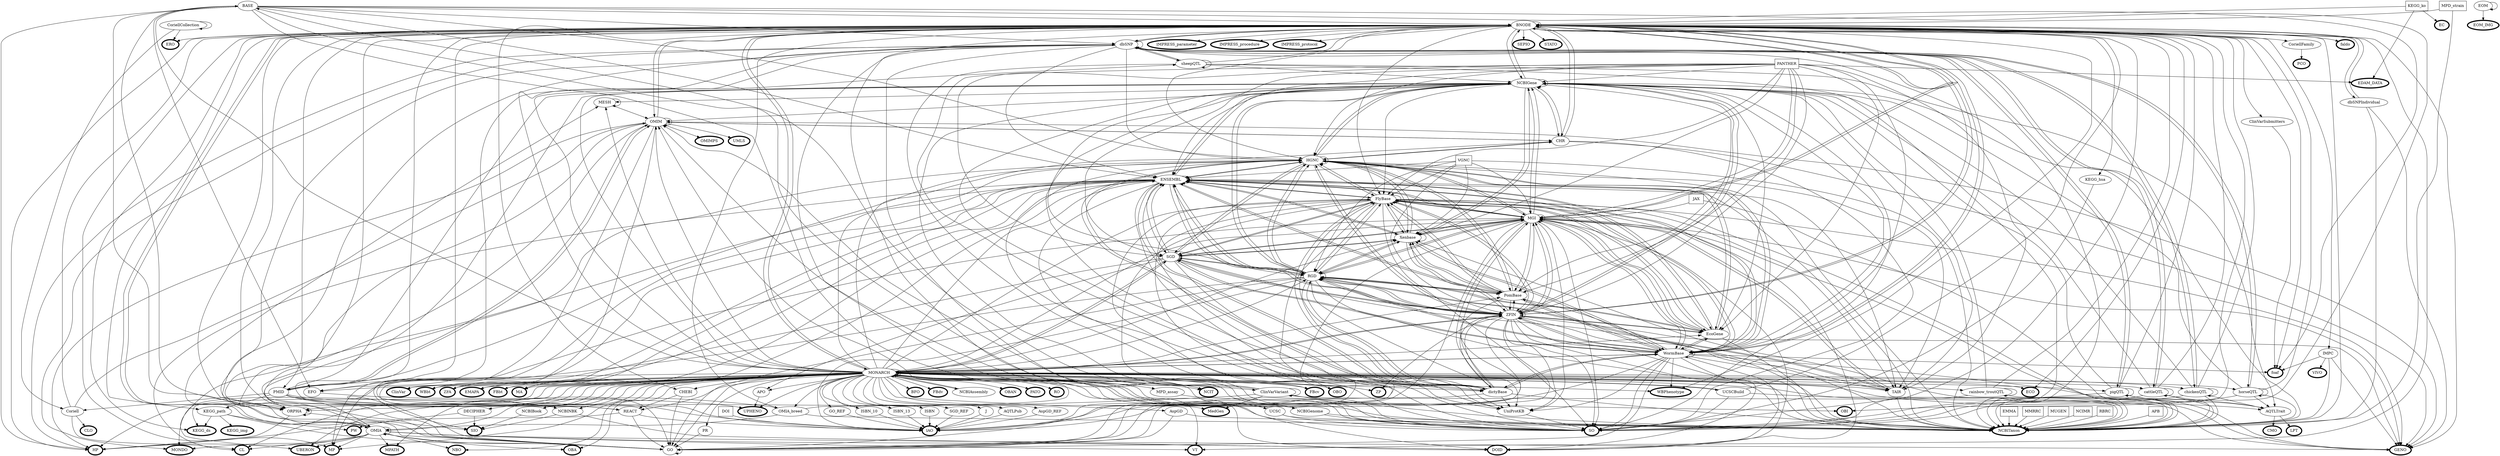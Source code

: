  digraph  {
/***
	Tue Aug 13 16:10:25 PDT 2019
	 
***/
	APB -> NCBITaxon ;
	APO -> UPHENO ;
	AQTLPub -> IAO ;
	AQTLTrait -> CMO ;
	AQTLTrait -> LPT ;
	AspGD -> GO ;
	AspGD -> NCBITaxon ;
	AspGD_REF -> IAO ;
	BASE -> BNODE ;
	BASE -> dbSNP ;
	BASE -> DOID ;
	BASE -> EFO ;
	BASE -> ENSEMBL ;
	BASE -> foaf ;
	BASE -> GO ;
	BASE -> HGNC ;
	BASE -> HP ;
	BASE -> NCBITaxon ;
	BASE -> ORPHA ;
	BASE -> SO ;
	BNODE -> BNODE ;
	BNODE -> CHEBI ;
	BNODE -> CHR ;
	BNODE -> ClinVarSubmitters ;
	BNODE -> CoriellFamily ;
	BNODE -> dbSNP ;
	BNODE -> dbSNPIndividual ;
	BNODE -> ECO ;
	BNODE -> EFO ;
	BNODE -> ERO ;
	BNODE -> faldo ;
	BNODE -> FlyBase ;
	BNODE -> foaf ;
	BNODE -> GENO ;
	BNODE -> GO ;
	BNODE -> HGNC ;
	BNODE -> HP ;
	BNODE -> IAO ;
	BNODE -> IMPC ;
	BNODE -> IMPRESS_parameter ;
	BNODE -> IMPRESS_procedure ;
	BNODE -> IMPRESS_protocol ;
	BNODE -> KEGG_ds ;
	BNODE -> KEGG_hsa ;
	BNODE -> KEGG_path ;
	BNODE -> MGI ;
	BNODE -> MONARCH ;
	BNODE -> MP ;
	BNODE -> NCBIGene ;
	BNODE -> NCBITaxon ;
	BNODE -> NCIT ;
	BNODE -> OBI ;
	BNODE -> OMIA ;
	BNODE -> OMIA_breed ;
	BNODE -> OMIM ;
	BNODE -> ORPHA ;
	BNODE -> PMID ;
	BNODE -> REACT ;
	BNODE -> SEPIO ;
	BNODE -> SO ;
	BNODE -> STATO ;
	BNODE -> VT ;
	BNODE -> WBPhenotype ;
	BNODE -> WormBase ;
	BNODE -> ZFIN ;
	cattleQTL -> AQTLTrait ;
	cattleQTL -> BNODE ;
	cattleQTL -> cattleQTL ;
	cattleQTL -> dbSNP ;
	cattleQTL -> NCBIGene ;
	cattleQTL -> NCBITaxon ;
	cattleQTL -> SO ;
	CHEBI -> GO ;
	CHEBI -> REACT ;
	chickenQTL -> AQTLTrait ;
	chickenQTL -> BNODE ;
	chickenQTL -> chickenQTL ;
	chickenQTL -> dbSNP ;
	chickenQTL -> NCBIGene ;
	chickenQTL -> NCBITaxon ;
	chickenQTL -> SO ;
	CHR -> BNODE ;
	CHR -> GENO ;
	CHR -> HGNC ;
	CHR -> NCBIGene ;
	CHR -> OMIM ;
	CHR -> SO ;
	ClinVarSubmitters -> foaf ;
	ClinVarVariant -> BASE ;
	ClinVarVariant -> ClinVarVariant ;
	ClinVarVariant -> GENO ;
	ClinVarVariant -> MedGen ;
	ClinVarVariant -> NCBIGene ;
	ClinVarVariant -> NCBITaxon ;
	ClinVarVariant -> OMIM ;
	ClinVarVariant -> ORPHA ;
	ClinVarVariant -> SO ;
	Coriell -> BNODE ;
	Coriell -> CL ;
	Coriell -> CLO ;
	CoriellCollection -> Coriell ;
	CoriellCollection -> CoriellCollection ;
	CoriellCollection -> ERO ;
	CoriellFamily -> PCO ;
	Coriell -> OMIM ;
	dbSNP -> BNODE ;
	dbSNP -> cattleQTL ;
	dbSNP -> chickenQTL ;
	dbSNP -> dbSNP ;
	dbSNP -> EFO ;
	dbSNP -> ENSEMBL ;
	dbSNP -> GO ;
	dbSNP -> HGNC ;
	dbSNP -> horseQTL ;
	dbSNP -> HP ;
	dbSNPIndividual -> BNODE ;
	dbSNPIndividual -> GENO ;
	dbSNPIndividual -> NCBITaxon ;
	dbSNP -> MONDO ;
	dbSNP -> NCBITaxon ;
	dbSNP -> NCIT ;
	dbSNP -> ORPHA ;
	dbSNP -> pigQTL ;
	dbSNP -> sheepQTL ;
	dbSNP -> SO ;
	DECIPHER -> HP ;
	DECIPHER -> SIO ;
	dictyBase -> ENSEMBL ;
	dictyBase -> FlyBase ;
	dictyBase -> GO ;
	dictyBase -> HGNC ;
	dictyBase -> MGI ;
	dictyBase -> NCBITaxon ;
	dictyBase -> RGD ;
	dictyBase -> UniProtKB ;
	dictyBase -> WormBase ;
	dictyBase -> ZFIN ;
	DOI -> IAO ;
	EcoGene -> ENSEMBL ;
	EcoGene -> FlyBase ;
	EcoGene -> HGNC ;
	EcoGene -> MGI ;
	EcoGene -> NCBITaxon ;
	EcoGene -> RGD ;
	EcoGene -> WormBase ;
	EcoGene -> ZFIN ;
	EFO -> UPHENO ;
	EMMA -> NCBITaxon ;
	ENSEMBL -> CL ;
	ENSEMBL -> dictyBase ;
	ENSEMBL -> EcoGene ;
	ENSEMBL -> EMAPA ;
	ENSEMBL -> ENSEMBL ;
	ENSEMBL -> FBbt ;
	ENSEMBL -> FlyBase ;
	ENSEMBL -> GO ;
	ENSEMBL -> HGNC ;
	ENSEMBL -> MA ;
	ENSEMBL -> MGI ;
	ENSEMBL -> NCBIGene ;
	ENSEMBL -> NCBITaxon ;
	ENSEMBL -> PomBase ;
	ENSEMBL -> REACT ;
	ENSEMBL -> RGD ;
	ENSEMBL -> SGD ;
	ENSEMBL -> SO ;
	ENSEMBL -> TAIR ;
	ENSEMBL -> UBERON ;
	ENSEMBL -> UniProtKB ;
	ENSEMBL -> WBbt ;
	ENSEMBL -> WormBase ;
	ENSEMBL -> Xenbase ;
	ENSEMBL -> ZFA ;
	ENSEMBL -> ZFIN ;
	EOM -> EOM ;
	EOM -> EOM_IMG ;
	FlyBase -> dictyBase ;
	FlyBase -> DOID ;
	FlyBase -> EcoGene ;
	FlyBase -> ENSEMBL ;
	FlyBase -> FBcv ;
	FlyBase -> FlyBase ;
	FlyBase -> GENO ;
	FlyBase -> GO ;
	FlyBase -> HGNC ;
	FlyBase -> IAO ;
	FlyBase -> MGI ;
	FlyBase -> NCBITaxon ;
	FlyBase -> OBO ;
	FlyBase -> PomBase ;
	FlyBase -> RGD ;
	FlyBase -> SGD ;
	FlyBase -> SO ;
	FlyBase -> TAIR ;
	FlyBase -> UniProtKB ;
	FlyBase -> WormBase ;
	FlyBase -> Xenbase ;
	FlyBase -> ZFIN ;
	GO -> GO ;
	GO_REF -> IAO ;
	HGNC -> CHR ;
	HGNC -> dictyBase ;
	HGNC -> EcoGene ;
	HGNC -> ENSEMBL ;
	HGNC -> FlyBase ;
	HGNC -> HGNC ;
	HGNC -> MGI ;
	HGNC -> NCBIGene ;
	HGNC -> NCBITaxon ;
	HGNC -> ORPHA ;
	HGNC -> PomBase ;
	HGNC -> RGD ;
	HGNC -> SGD ;
	HGNC -> SO ;
	HGNC -> TAIR ;
	HGNC -> WormBase ;
	HGNC -> Xenbase ;
	HGNC -> ZFIN ;
	horseQTL -> AQTLTrait ;
	horseQTL -> BNODE ;
	horseQTL -> dbSNP ;
	horseQTL -> horseQTL ;
	horseQTL -> NCBIGene ;
	horseQTL -> NCBITaxon ;
	horseQTL -> SO ;
	IMPC -> foaf ;
	IMPC -> GENO ;
	IMPC -> NCBITaxon ;
	IMPC -> VIVO ;
	ISBN_10 -> IAO ;
	ISBN_13 -> IAO ;
	ISBN -> IAO ;
	JAX -> MGI ;
	JAX -> NCBITaxon ;
	J -> IAO ;
	KEGG_hsa -> SO ;
	KEGG_ko -> BNODE ;
	KEGG_ko -> EC ;
	KEGG_ko -> EDAM_DATA ;
	KEGG_path -> GO ;
	KEGG_path -> KEGG_ds ;
	KEGG_path -> KEGG_img ;
	KEGG_path -> PW ;
	MESH -> MESH ;
	MESH -> OMIM ;
	MGI -> BNODE ;
	MGI -> dictyBase ;
	MGI -> DOID ;
	MGI -> EcoGene ;
	MGI -> ENSEMBL ;
	MGI -> FlyBase ;
	MGI -> GENO ;
	MGI -> GO ;
	MGI -> HGNC ;
	MGI -> IAO ;
	MGI -> MGI ;
	MGI -> MP ;
	MGI -> NCBIGene ;
	MGI -> NCBITaxon ;
	MGI -> PomBase ;
	MGI -> RGD ;
	MGI -> SGD ;
	MGI -> SO ;
	MGI -> TAIR ;
	MGI -> UniProtKB ;
	MGI -> WormBase ;
	MGI -> Xenbase ;
	MGI -> ZFIN ;
	MMRRC -> NCBITaxon ;
	MONARCH -> APO ;
	MONARCH -> AQTLPub ;
	MONARCH -> AQTLTrait ;
	MONARCH -> AspGD ;
	MONARCH -> AspGD_REF ;
	MONARCH -> BASE ;
	MONARCH -> BFO ;
	MONARCH -> BNODE ;
	MONARCH -> cattleQTL ;
	MONARCH -> CHEBI ;
	MONARCH -> chickenQTL ;
	MONARCH -> CHR ;
	MONARCH -> CL ;
	MONARCH -> ClinVar ;
	MONARCH -> ClinVarVariant ;
	MONARCH -> dbSNP ;
	MONARCH -> DECIPHER ;
	MONARCH -> dictyBase ;
	MONARCH -> DOID ;
	MONARCH -> ECO ;
	MONARCH -> EcoGene ;
	MONARCH -> EFO ;
	MONARCH -> EMAPA ;
	MONARCH -> ENSEMBL ;
	MONARCH -> FBbt ;
	MONARCH -> FBcv ;
	MONARCH -> FBdv ;
	MONARCH -> FlyBase ;
	MONARCH -> GENO ;
	MONARCH -> GO ;
	MONARCH -> GO_REF ;
	MONARCH -> HGNC ;
	MONARCH -> horseQTL ;
	MONARCH -> HP ;
	MONARCH -> ISBN ;
	MONARCH -> ISBN_10 ;
	MONARCH -> ISBN_13 ;
	MONARCH -> J ;
	MONARCH -> KEGG_ds ;
	MONARCH -> MA ;
	MONARCH -> MedGen ;
	MONARCH -> MESH ;
	MONARCH -> MGI ;
	MONARCH -> MONARCH ;
	MONARCH -> MONDO ;
	MONARCH -> MP ;
	MONARCH -> MPATH ;
	MONARCH -> MPD_assay ;
	MONARCH -> NBO ;
	MONARCH -> NCBIAssembly ;
	MONARCH -> NCBIBook ;
	MONARCH -> NCBIGene ;
	MONARCH -> NCBIGenome ;
	MONARCH -> NCBINBK ;
	MONARCH -> NCBITaxon ;
	MONARCH -> NCIT ;
	MONARCH -> OBA ;
	MONARCH -> OBAN ;
	MONARCH -> OBO ;
	MONARCH -> OMIA ;
	MONARCH -> OMIA_breed ;
	MONARCH -> OMIM ;
	MONARCH -> ORPHA ;
	MONARCH -> PATO ;
	MONARCH -> pigQTL ;
	MONARCH -> PMID ;
	MONARCH -> PomBase ;
	MONARCH -> PR ;
	MONARCH -> rainbow_troutQTL ;
	MONARCH -> REACT ;
	MONARCH -> RGD ;
	MONARCH -> RO ;
	MONARCH -> SGD ;
	MONARCH -> SGD_REF ;
	MONARCH -> sheepQTL ;
	MONARCH -> SO ;
	MONARCH -> TAIR ;
	MONARCH -> UBERON ;
	MONARCH -> UCSC ;
	MONARCH -> UCSCBuild ;
	MONARCH -> UPHENO ;
	MONARCH -> VT ;
	MONARCH -> WBbt ;
	MONARCH -> WBPhenotype ;
	MONARCH -> WormBase ;
	MONARCH -> Xenbase ;
	MONARCH -> ZFA ;
	MONARCH -> ZFIN ;
	MONARCH -> ZP ;
	MPD_assay -> OBI ;
	MPD_strain -> BNODE ;
	MPD_strain -> NCBITaxon ;
	MUGEN -> NCBITaxon ;
	NCBIAssembly -> MONARCH ;
	NCBIBook -> SIO ;
	NCBIGene -> BNODE ;
	NCBIGene -> CHR ;
	NCBIGene -> dictyBase ;
	NCBIGene -> EcoGene ;
	NCBIGene -> ENSEMBL ;
	NCBIGene -> FlyBase ;
	NCBIGene -> GO ;
	NCBIGene -> HGNC ;
	NCBIGene -> MESH ;
	NCBIGene -> MGI ;
	NCBIGene -> NCBIGene ;
	NCBIGene -> NCBITaxon ;
	NCBIGene -> OMIM ;
	NCBIGene -> PomBase ;
	NCBIGene -> RGD ;
	NCBIGene -> SGD ;
	NCBIGene -> SO ;
	NCBIGene -> TAIR ;
	NCBIGene -> UniProtKB ;
	NCBIGene -> WormBase ;
	NCBIGene -> Xenbase ;
	NCBIGene -> ZFIN ;
	NCBIGenome -> MONARCH ;
	NCBIGenome -> NCBITaxon ;
	NCBIGenome -> SO ;
	NCBINBK -> DOID ;
	NCBINBK -> SIO ;
	NCIMR -> NCBITaxon ;
	OMIA -> BNODE ;
	OMIA_breed -> NCBITaxon ;
	OMIA_breed -> OMIA ;
	OMIA_breed -> OMIM ;
	OMIA -> CL ;
	OMIA -> DOID ;
	OMIA -> GENO ;
	OMIA -> GO ;
	OMIA -> HP ;
	OMIA -> MESH ;
	OMIA -> MONDO ;
	OMIA -> MP ;
	OMIA -> MPATH ;
	OMIA -> NBO ;
	OMIA -> OBA ;
	OMIA -> OMIA ;
	OMIA -> OMIM ;
	OMIA -> UBERON ;
	OMIA -> VT ;
	OMIM -> BNODE ;
	OMIM -> CHR ;
	OMIM -> ClinVar ;
	OMIM -> GENO ;
	OMIM -> HP ;
	OMIM -> OMIM ;
	OMIM -> OMIMPS ;
	OMIM -> ORPHA ;
	OMIM -> PMID ;
	OMIM -> SIO ;
	OMIM -> SO ;
	OMIM -> UMLS ;
	ORPHA -> HP ;
	ORPHA -> ORPHA ;
	ORPHA -> SIO ;
	PANTHER -> dictyBase ;
	PANTHER -> EcoGene ;
	PANTHER -> EDAM_DATA ;
	PANTHER -> ENSEMBL ;
	PANTHER -> FlyBase ;
	PANTHER -> HGNC ;
	PANTHER -> MGI ;
	PANTHER -> NCBIGene ;
	PANTHER -> PomBase ;
	PANTHER -> RGD ;
	PANTHER -> SGD ;
	PANTHER -> TAIR ;
	PANTHER -> WormBase ;
	PANTHER -> Xenbase ;
	PANTHER -> ZFIN ;
	pigQTL -> AQTLTrait ;
	pigQTL -> BNODE ;
	pigQTL -> dbSNP ;
	pigQTL -> NCBIGene ;
	pigQTL -> NCBITaxon ;
	pigQTL -> pigQTL ;
	pigQTL -> SO ;
	PMID -> Coriell ;
	PMID -> HGNC ;
	PMID -> IAO ;
	PMID -> KEGG_path ;
	PMID -> NCBIGene ;
	PMID -> NCBINBK ;
	PMID -> OMIA ;
	PMID -> OMIA_breed ;
	PMID -> OMIM ;
	PomBase -> ENSEMBL ;
	PomBase -> FlyBase ;
	PomBase -> GO ;
	PomBase -> HGNC ;
	PomBase -> MGI ;
	PomBase -> NCBITaxon ;
	PomBase -> RGD ;
	PomBase -> WormBase ;
	PomBase -> Xenbase ;
	PomBase -> ZFIN ;
	PR -> GO ;
	rainbow_troutQTL -> BNODE ;
	rainbow_troutQTL -> NCBIGene ;
	rainbow_troutQTL -> NCBITaxon ;
	rainbow_troutQTL -> rainbow_troutQTL ;
	rainbow_troutQTL -> SO ;
	RBRC -> NCBITaxon ;
	REACT -> GO ;
	REACT -> IAO ;
	REACT -> PW ;
	RGD -> dictyBase ;
	RGD -> EcoGene ;
	RGD -> ENSEMBL ;
	RGD -> FlyBase ;
	RGD -> GO ;
	RGD -> HGNC ;
	RGD -> IAO ;
	RGD -> MGI ;
	RGD -> MP ;
	RGD -> NCBIGene ;
	RGD -> NCBITaxon ;
	RGD -> PomBase ;
	RGD -> RGD ;
	RGD -> SGD ;
	RGD -> TAIR ;
	RGD -> UniProtKB ;
	RGD -> WormBase ;
	RGD -> Xenbase ;
	RGD -> ZFIN ;
	SGD -> APO ;
	SGD -> ENSEMBL ;
	SGD -> FlyBase ;
	SGD -> GO ;
	SGD -> HGNC ;
	SGD -> MGI ;
	SGD -> MONARCH ;
	SGD -> NCBITaxon ;
	SGD_REF -> IAO ;
	SGD -> RGD ;
	SGD -> UniProtKB ;
	SGD -> WormBase ;
	SGD -> Xenbase ;
	SGD -> ZFIN ;
	sheepQTL -> AQTLTrait ;
	sheepQTL -> BNODE ;
	sheepQTL -> dbSNP ;
	sheepQTL -> NCBIGene ;
	sheepQTL -> NCBITaxon ;
	sheepQTL -> sheepQTL ;
	sheepQTL -> SO ;
	TAIR -> MGI ;
	TAIR -> NCBITaxon ;
	TAIR -> RGD ;
	UCSCBuild -> BNODE ;
	UCSCBuild -> MONARCH ;
	UCSCBuild -> NCBITaxon ;
	UCSCBuild -> SO ;
	UCSC -> MONARCH ;
	UCSC -> NCBITaxon ;
	UCSC -> SO ;
	UniProtKB -> SO ;
	VGNC -> ENSEMBL ;
	VGNC -> FlyBase ;
	VGNC -> MGI ;
	VGNC -> NCBITaxon ;
	VGNC -> RGD ;
	VGNC -> Xenbase ;
	VGNC -> ZFIN ;
	WormBase -> BNODE ;
	WormBase -> dictyBase ;
	WormBase -> DOID ;
	WormBase -> EcoGene ;
	WormBase -> ENSEMBL ;
	WormBase -> FlyBase ;
	WormBase -> foaf ;
	WormBase -> GENO ;
	WormBase -> GO ;
	WormBase -> HGNC ;
	WormBase -> IAO ;
	WormBase -> MGI ;
	WormBase -> MONARCH ;
	WormBase -> NCBITaxon ;
	WormBase -> PomBase ;
	WormBase -> RGD ;
	WormBase -> SGD ;
	WormBase -> SO ;
	WormBase -> TAIR ;
	WormBase -> UniProtKB ;
	WormBase -> WBPhenotype ;
	WormBase -> WormBase ;
	WormBase -> Xenbase ;
	WormBase -> ZFIN ;
	Xenbase -> ENSEMBL ;
	Xenbase -> FlyBase ;
	Xenbase -> HGNC ;
	Xenbase -> MGI ;
	Xenbase -> NCBIGene ;
	Xenbase -> NCBITaxon ;
	Xenbase -> PomBase ;
	Xenbase -> RGD ;
	Xenbase -> SGD ;
	Xenbase -> WormBase ;
	Xenbase -> Xenbase ;
	Xenbase -> ZFIN ;
	ZFIN -> BNODE ;
	ZFIN -> dictyBase ;
	ZFIN -> DOID ;
	ZFIN -> EcoGene ;
	ZFIN -> ENSEMBL ;
	ZFIN -> FlyBase ;
	ZFIN -> GENO ;
	ZFIN -> GO ;
	ZFIN -> HGNC ;
	ZFIN -> IAO ;
	ZFIN -> MGI ;
	ZFIN -> MONARCH ;
	ZFIN -> NCBIGene ;
	ZFIN -> NCBITaxon ;
	ZFIN -> PomBase ;
	ZFIN -> RGD ;
	ZFIN -> SGD ;
	ZFIN -> SO ;
	ZFIN -> TAIR ;
	ZFIN -> UniProtKB ;
	ZFIN -> WormBase ;
	ZFIN -> Xenbase ;
	ZFIN -> ZFIN ;
	ZFIN -> ZP ;
	NCBITaxon [penwidth=4];
	UPHENO [penwidth=4];
	IAO [penwidth=4];
	CMO [penwidth=4];
	LPT [penwidth=4];
	NCBITaxon [penwidth=4];
	IAO [penwidth=4];
	DOID [penwidth=4];
	foaf [penwidth=4];
	HP [penwidth=4];
	NCBITaxon [penwidth=4];
	SO [penwidth=4];
	ECO [penwidth=4];
	ERO [penwidth=4];
	faldo [penwidth=4];
	foaf [penwidth=4];
	GENO [penwidth=4];
	HP [penwidth=4];
	IAO [penwidth=4];
	IMPRESS_parameter [penwidth=4];
	IMPRESS_procedure [penwidth=4];
	IMPRESS_protocol [penwidth=4];
	KEGG_ds [penwidth=4];
	MP [penwidth=4];
	NCBITaxon [penwidth=4];
	NCIT [penwidth=4];
	OBI [penwidth=4];
	SEPIO [penwidth=4];
	SO [penwidth=4];
	STATO [penwidth=4];
	VT [penwidth=4];
	WBPhenotype [penwidth=4];
	NCBITaxon [penwidth=4];
	SO [penwidth=4];
	NCBITaxon [penwidth=4];
	SO [penwidth=4];
	GENO [penwidth=4];
	SO [penwidth=4];
	foaf [penwidth=4];
	GENO [penwidth=4];
	MedGen [penwidth=4];
	NCBITaxon [penwidth=4];
	SO [penwidth=4];
	CL [penwidth=4];
	CLO [penwidth=4];
	ERO [penwidth=4];
	PCO [penwidth=4];
	HP [penwidth=4];
	GENO [penwidth=4];
	NCBITaxon [penwidth=4];
	MONDO [penwidth=4];
	NCBITaxon [penwidth=4];
	NCIT [penwidth=4];
	SO [penwidth=4];
	HP [penwidth=4];
	SIO [penwidth=4];
	NCBITaxon [penwidth=4];
	IAO [penwidth=4];
	NCBITaxon [penwidth=4];
	UPHENO [penwidth=4];
	NCBITaxon [penwidth=4];
	CL [penwidth=4];
	EMAPA [penwidth=4];
	FBbt [penwidth=4];
	MA [penwidth=4];
	NCBITaxon [penwidth=4];
	SO [penwidth=4];
	UBERON [penwidth=4];
	WBbt [penwidth=4];
	ZFA [penwidth=4];
	EOM_IMG [penwidth=4];
	DOID [penwidth=4];
	FBcv [penwidth=4];
	GENO [penwidth=4];
	IAO [penwidth=4];
	NCBITaxon [penwidth=4];
	OBO [penwidth=4];
	SO [penwidth=4];
	IAO [penwidth=4];
	NCBITaxon [penwidth=4];
	SO [penwidth=4];
	NCBITaxon [penwidth=4];
	SO [penwidth=4];
	foaf [penwidth=4];
	GENO [penwidth=4];
	NCBITaxon [penwidth=4];
	VIVO [penwidth=4];
	IAO [penwidth=4];
	NCBITaxon [penwidth=4];
	IAO [penwidth=4];
	SO [penwidth=4];
	EC [penwidth=4];
	EDAM_DATA [penwidth=4];
	KEGG_ds [penwidth=4];
	KEGG_img [penwidth=4];
	PW [penwidth=4];
	DOID [penwidth=4];
	GENO [penwidth=4];
	IAO [penwidth=4];
	MP [penwidth=4];
	NCBITaxon [penwidth=4];
	SO [penwidth=4];
	NCBITaxon [penwidth=4];
	BFO [penwidth=4];
	CL [penwidth=4];
	ClinVar [penwidth=4];
	DOID [penwidth=4];
	ECO [penwidth=4];
	EMAPA [penwidth=4];
	FBbt [penwidth=4];
	FBcv [penwidth=4];
	FBdv [penwidth=4];
	GENO [penwidth=4];
	HP [penwidth=4];
	KEGG_ds [penwidth=4];
	MA [penwidth=4];
	MedGen [penwidth=4];
	MONDO [penwidth=4];
	MP [penwidth=4];
	MPATH [penwidth=4];
	NBO [penwidth=4];
	NCBITaxon [penwidth=4];
	NCIT [penwidth=4];
	OBA [penwidth=4];
	OBAN [penwidth=4];
	OBO [penwidth=4];
	PATO [penwidth=4];
	RO [penwidth=4];
	SO [penwidth=4];
	UBERON [penwidth=4];
	UPHENO [penwidth=4];
	VT [penwidth=4];
	WBbt [penwidth=4];
	WBPhenotype [penwidth=4];
	ZFA [penwidth=4];
	ZP [penwidth=4];
	OBI [penwidth=4];
	NCBITaxon [penwidth=4];
	SIO [penwidth=4];
	NCBITaxon [penwidth=4];
	SO [penwidth=4];
	NCBITaxon [penwidth=4];
	SO [penwidth=4];
	DOID [penwidth=4];
	SIO [penwidth=4];
	NCBITaxon [penwidth=4];
	NCBITaxon [penwidth=4];
	CL [penwidth=4];
	DOID [penwidth=4];
	GENO [penwidth=4];
	HP [penwidth=4];
	MONDO [penwidth=4];
	MP [penwidth=4];
	MPATH [penwidth=4];
	NBO [penwidth=4];
	OBA [penwidth=4];
	UBERON [penwidth=4];
	VT [penwidth=4];
	ClinVar [penwidth=4];
	GENO [penwidth=4];
	HP [penwidth=4];
	OMIMPS [penwidth=4];
	SIO [penwidth=4];
	SO [penwidth=4];
	UMLS [penwidth=4];
	HP [penwidth=4];
	SIO [penwidth=4];
	EDAM_DATA [penwidth=4];
	NCBITaxon [penwidth=4];
	SO [penwidth=4];
	IAO [penwidth=4];
	NCBITaxon [penwidth=4];
	NCBITaxon [penwidth=4];
	SO [penwidth=4];
	NCBITaxon [penwidth=4];
	IAO [penwidth=4];
	PW [penwidth=4];
	IAO [penwidth=4];
	MP [penwidth=4];
	NCBITaxon [penwidth=4];
	NCBITaxon [penwidth=4];
	IAO [penwidth=4];
	NCBITaxon [penwidth=4];
	SO [penwidth=4];
	NCBITaxon [penwidth=4];
	NCBITaxon [penwidth=4];
	SO [penwidth=4];
	NCBITaxon [penwidth=4];
	SO [penwidth=4];
	NCBITaxon [penwidth=4];
	DOID [penwidth=4];
	foaf [penwidth=4];
	GENO [penwidth=4];
	IAO [penwidth=4];
	NCBITaxon [penwidth=4];
	SO [penwidth=4];
	WBPhenotype [penwidth=4];
	NCBITaxon [penwidth=4];
	DOID [penwidth=4];
	GENO [penwidth=4];
	IAO [penwidth=4];
	NCBITaxon [penwidth=4];
	SO [penwidth=4];
	ZP [penwidth=4];
	APB [shape=box];
	DOI [shape=box];
	EMMA [shape=box];
	JAX [shape=box];
	KEGG_ko [shape=box];
	MMRRC [shape=box];
	MPD_strain [shape=box];
	MUGEN [shape=box];
	NCIMR [shape=box];
	PANTHER [shape=box];
	RBRC [shape=box];
	VGNC [shape=box];
}
